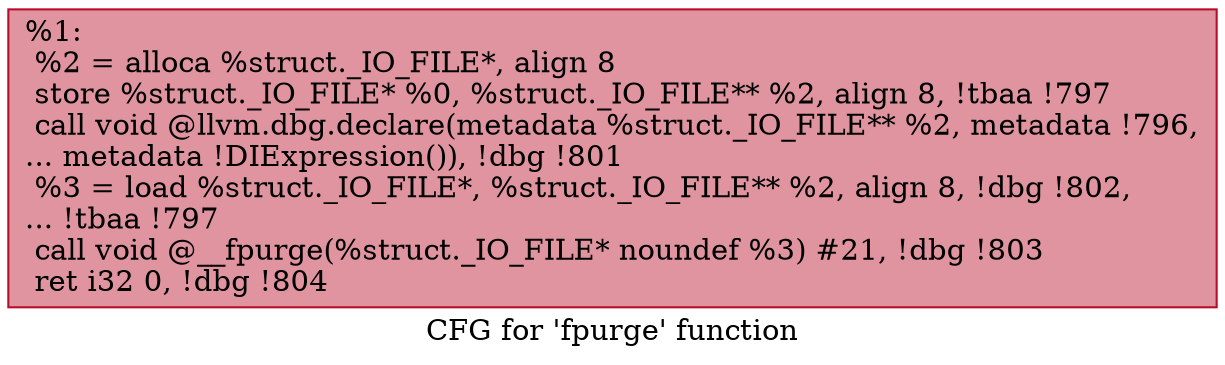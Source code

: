 digraph "CFG for 'fpurge' function" {
	label="CFG for 'fpurge' function";

	Node0x119aca0 [shape=record,color="#b70d28ff", style=filled, fillcolor="#b70d2870",label="{%1:\l  %2 = alloca %struct._IO_FILE*, align 8\l  store %struct._IO_FILE* %0, %struct._IO_FILE** %2, align 8, !tbaa !797\l  call void @llvm.dbg.declare(metadata %struct._IO_FILE** %2, metadata !796,\l... metadata !DIExpression()), !dbg !801\l  %3 = load %struct._IO_FILE*, %struct._IO_FILE** %2, align 8, !dbg !802,\l... !tbaa !797\l  call void @__fpurge(%struct._IO_FILE* noundef %3) #21, !dbg !803\l  ret i32 0, !dbg !804\l}"];
}
